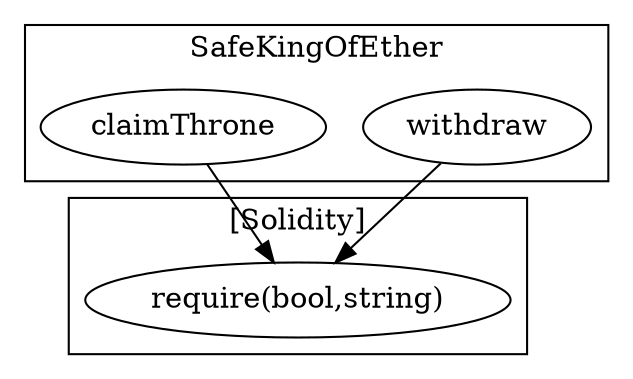 strict digraph {
subgraph cluster_147_SafeKingOfEther {
label = "SafeKingOfEther"
"147_withdraw" [label="withdraw"]
"147_claimThrone" [label="claimThrone"]
}subgraph cluster_solidity {
label = "[Solidity]"
"require(bool,string)" 
"147_withdraw" -> "require(bool,string)"
"147_claimThrone" -> "require(bool,string)"
}
}